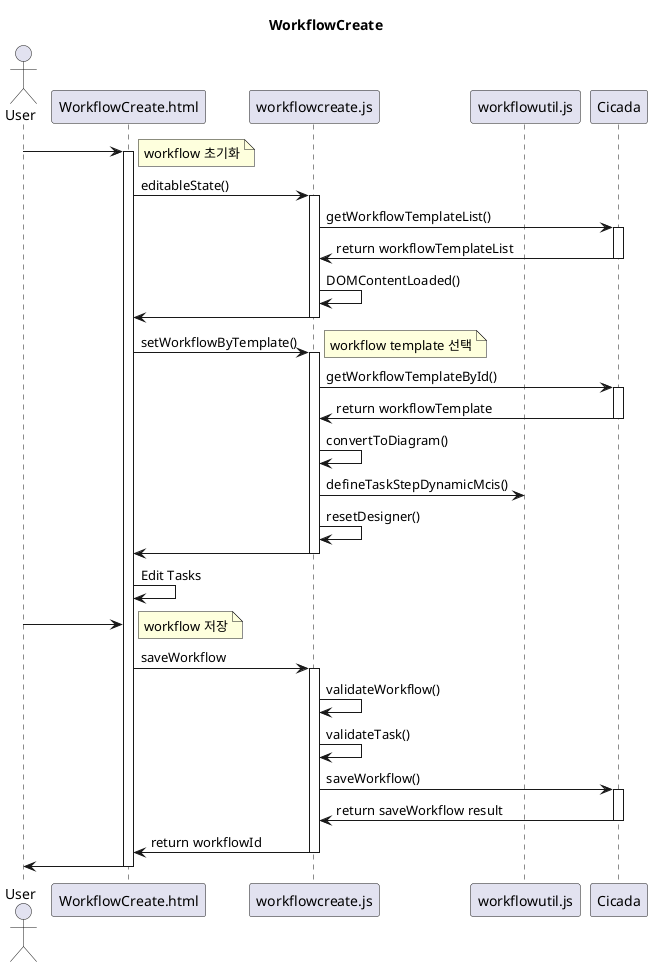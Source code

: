 @startuml

title "WorkflowCreate"

actor User as EndUser

participant "WorkflowCreate.html" as WorkflowCreate
participant "workflowcreate.js" as wfCreate
participant "workflowutil.js" as wfUtil
participant "Cicada" as cicada



EndUser     -> WorkflowCreate ++
    note right
        workflow 초기화
    end note
    WorkflowCreate      -> wfCreate ++: editableState()
        wfCreate        -> cicada ++: getWorkflowTemplateList()
        wfCreate        <- cicada --: return workflowTemplateList
        wfCreate        -> wfCreate : DOMContentLoaded()
    WorkflowCreate      <- wfCreate --:



    WorkflowCreate        -> wfCreate ++: setWorkflowByTemplate()
    note right
        workflow template 선택
    end note
        wfCreate        -> cicada ++: getWorkflowTemplateById()
        wfCreate        <- cicada --: return workflowTemplate
        wfCreate        -> wfCreate : convertToDiagram()
        wfCreate        -> wfUtil : defineTaskStepDynamicMcis()
        wfCreate        -> wfCreate : resetDesigner()
    WorkflowCreate     <- wfCreate --:

    WorkflowCreate     -> WorkflowCreate : Edit Tasks

EndUser     -> WorkflowCreate
    note right
        workflow 저장
    end note
    WorkflowCreate  -> wfCreate ++: saveWorkflow
        wfCreate        -> wfCreate : validateWorkflow()
        wfCreate        -> wfCreate : validateTask()
        wfCreate        -> cicada ++: saveWorkflow()
        wfCreate        <- cicada --: return saveWorkflow result
    WorkflowCreate     <- wfCreate --: return workflowId

EndUser     <- WorkflowCreate --

@enduml
